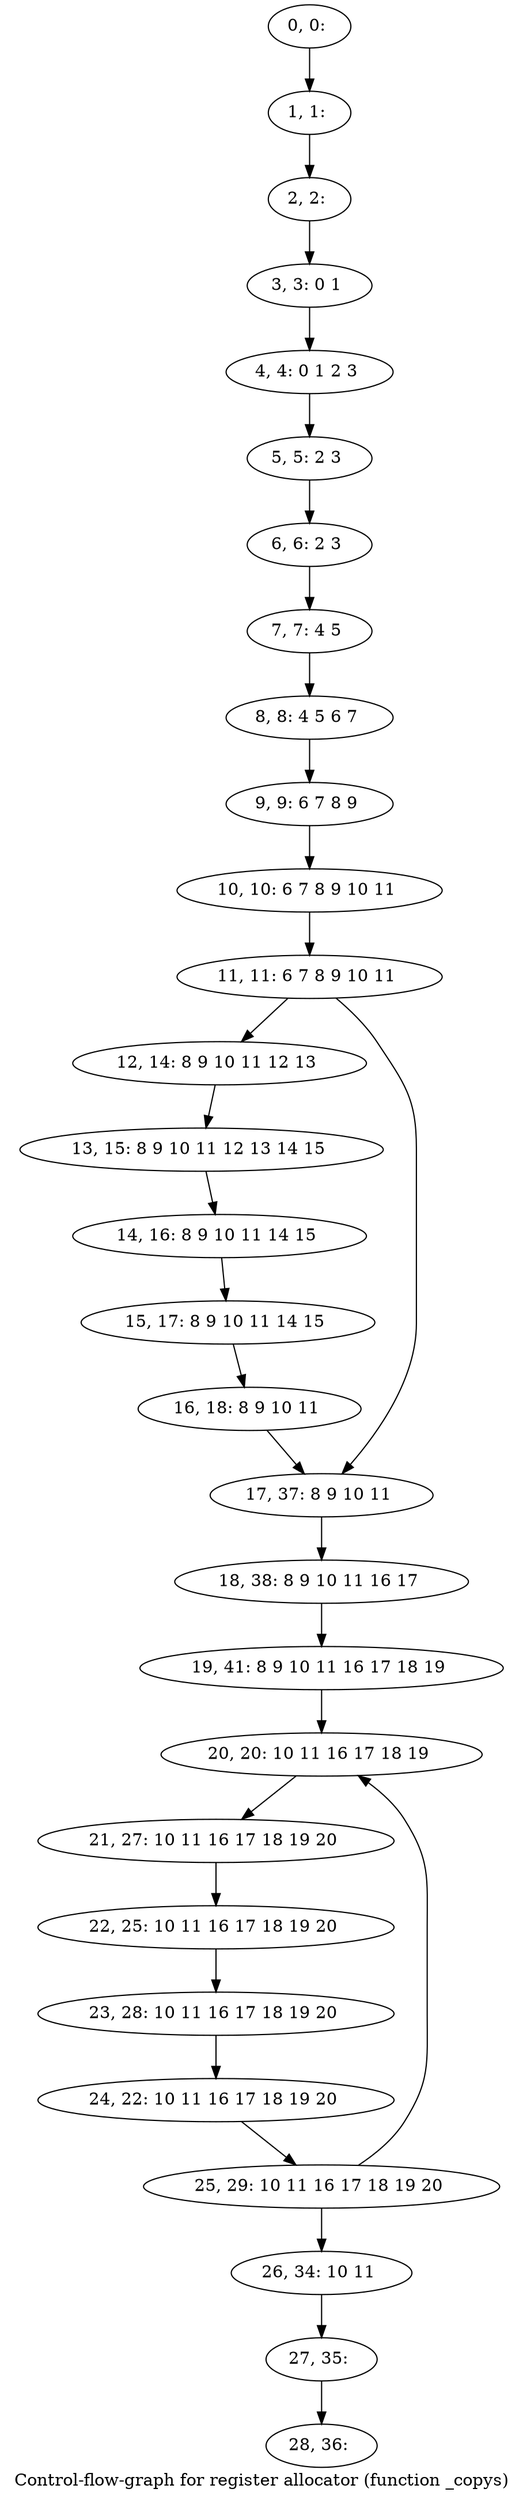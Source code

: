 digraph G {
graph [label="Control-flow-graph for register allocator (function _copys)"]
0[label="0, 0: "];
1[label="1, 1: "];
2[label="2, 2: "];
3[label="3, 3: 0 1 "];
4[label="4, 4: 0 1 2 3 "];
5[label="5, 5: 2 3 "];
6[label="6, 6: 2 3 "];
7[label="7, 7: 4 5 "];
8[label="8, 8: 4 5 6 7 "];
9[label="9, 9: 6 7 8 9 "];
10[label="10, 10: 6 7 8 9 10 11 "];
11[label="11, 11: 6 7 8 9 10 11 "];
12[label="12, 14: 8 9 10 11 12 13 "];
13[label="13, 15: 8 9 10 11 12 13 14 15 "];
14[label="14, 16: 8 9 10 11 14 15 "];
15[label="15, 17: 8 9 10 11 14 15 "];
16[label="16, 18: 8 9 10 11 "];
17[label="17, 37: 8 9 10 11 "];
18[label="18, 38: 8 9 10 11 16 17 "];
19[label="19, 41: 8 9 10 11 16 17 18 19 "];
20[label="20, 20: 10 11 16 17 18 19 "];
21[label="21, 27: 10 11 16 17 18 19 20 "];
22[label="22, 25: 10 11 16 17 18 19 20 "];
23[label="23, 28: 10 11 16 17 18 19 20 "];
24[label="24, 22: 10 11 16 17 18 19 20 "];
25[label="25, 29: 10 11 16 17 18 19 20 "];
26[label="26, 34: 10 11 "];
27[label="27, 35: "];
28[label="28, 36: "];
0->1 ;
1->2 ;
2->3 ;
3->4 ;
4->5 ;
5->6 ;
6->7 ;
7->8 ;
8->9 ;
9->10 ;
10->11 ;
11->12 ;
11->17 ;
12->13 ;
13->14 ;
14->15 ;
15->16 ;
16->17 ;
17->18 ;
18->19 ;
19->20 ;
20->21 ;
21->22 ;
22->23 ;
23->24 ;
24->25 ;
25->26 ;
25->20 ;
26->27 ;
27->28 ;
}
